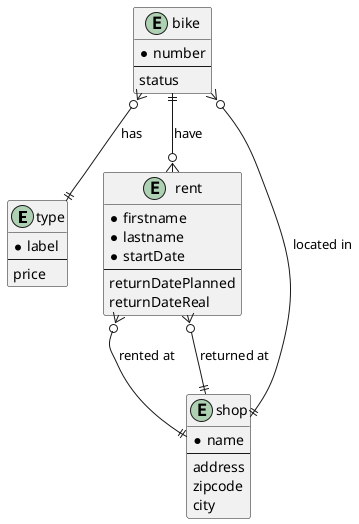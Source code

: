 @startuml

entity type {
    * label
    --
    price
}

entity bike {
    * number
    --
    status
}

entity rent {
    * firstname
    * lastname
    * startDate
    --
    returnDatePlanned
    returnDateReal
}

entity shop {
    * name
    --
    address
    zipcode
    city
}

bike }o--|| type : has
bike ||--o{ rent : have
rent }o--|| shop : rented at
rent }o--|| shop : returned at
bike }o--|| shop : located in

@enduml